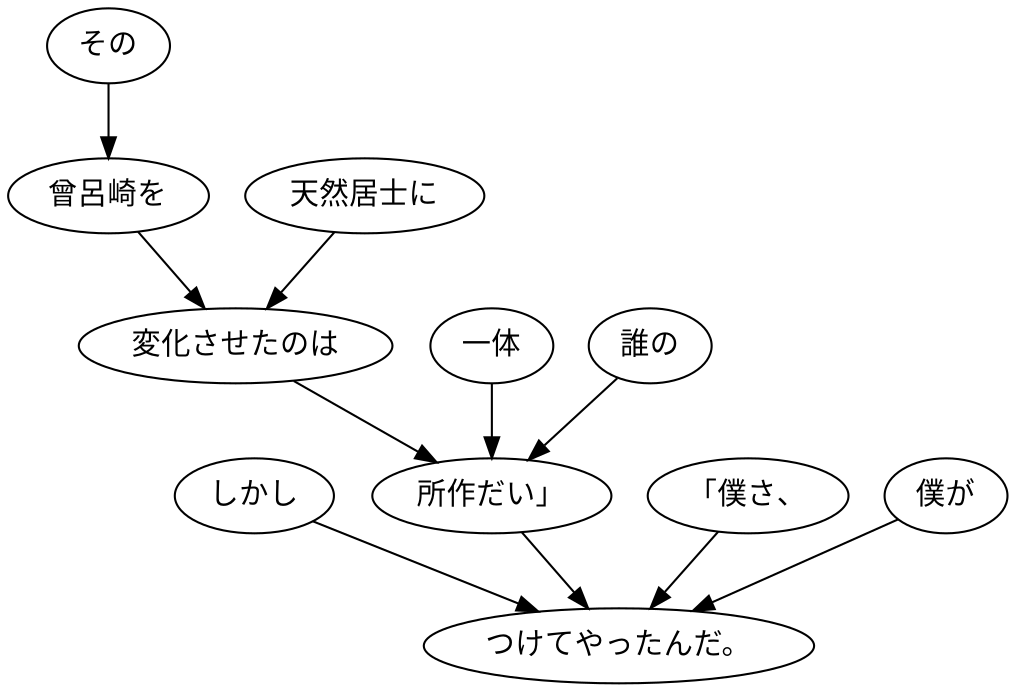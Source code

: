 digraph graph1386 {
	node0 [label="しかし"];
	node1 [label="その"];
	node2 [label="曾呂崎を"];
	node3 [label="天然居士に"];
	node4 [label="変化させたのは"];
	node5 [label="一体"];
	node6 [label="誰の"];
	node7 [label="所作だい」"];
	node8 [label="「僕さ、"];
	node9 [label="僕が"];
	node10 [label="つけてやったんだ。"];
	node0 -> node10;
	node1 -> node2;
	node2 -> node4;
	node3 -> node4;
	node4 -> node7;
	node5 -> node7;
	node6 -> node7;
	node7 -> node10;
	node8 -> node10;
	node9 -> node10;
}
